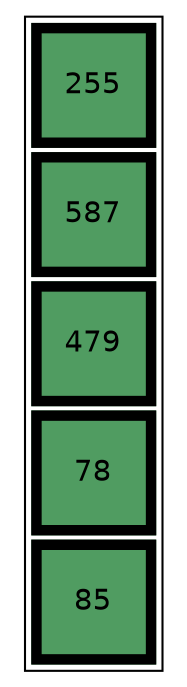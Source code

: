 digraph structs {
	node [fontname=Helvetica shape=none]
	n [label=<<table><tr><td width="60" height="60" border="5" bgcolor = "#509c61">255</td></tr><tr><td width="60" height="60" border="5" bgcolor = "#509c61">587</td></tr><tr><td width="60" height="60" border="5" bgcolor = "#509c61">479</td></tr><tr><td width="60" height="60" border="5" bgcolor = "#509c61">78</td></tr><tr><td width="60" height="60" border="5" bgcolor = "#509c61">85</td></tr></table>>]
}
